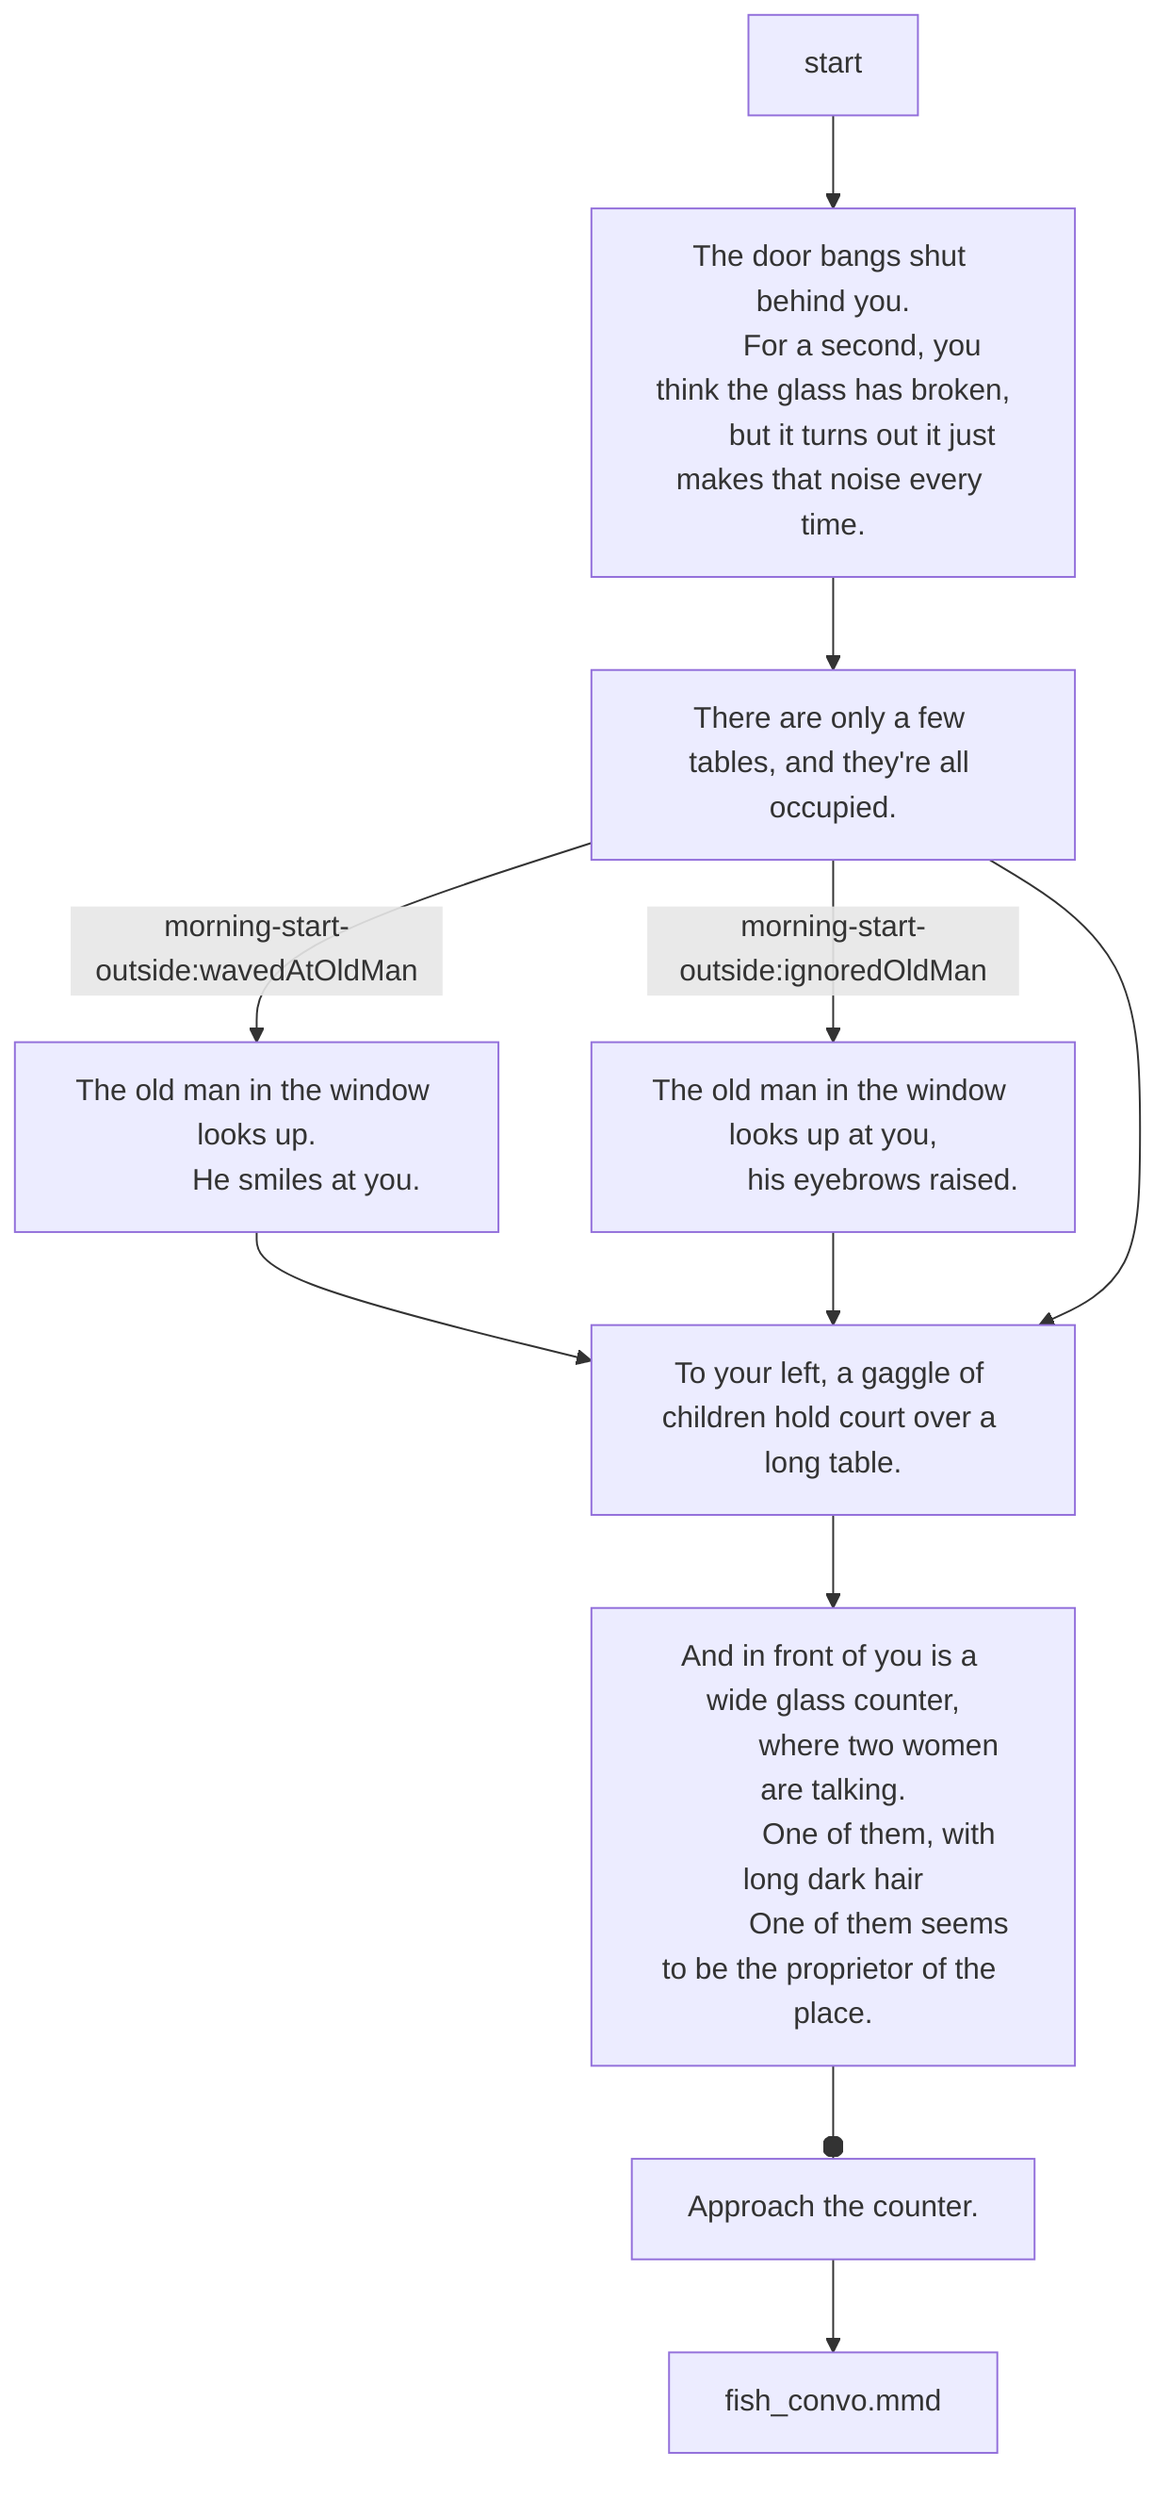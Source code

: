 flowchart TD

    %% i[*You walk up to the counter, which is a wide glass case. Aside from an enamel bowl of tomatoes and a few loose tortillas, it's mostly empty.*]
    %% --> ii[*The woman behind the counter looks you up and down. She's old and her hair is all over the place. Like a hedgehog.*]
    %% --> iii[What can I get for you? *she asks.*]
    %% --> iv[*You don't see a menu anywhere.*]

    %% iv --o c1[What do you have?]
    %% --> c1-i[Oh!] --> c1-ii[*The woman looks behind her. There's a folding screen leaned up against the wall. She pulls it out next to the counter and unfolds it, revealing a thorough list of things that go in sandwiches.*] --> c1-c1[Read the list.] & c1-c2[Ask for ''the first thing'' on the list.]

    %% c1-c1 --> c1-c1-i[You try, but it's all jibberish to you. Oh yeah. You can't read.] --> c1-c1-ii[How could you forget?]

    %% iv --o c2[One cheese sandwhich, please.]
    
    %% iv --o c3[Coffee and a cigraette.]
    
    %% iv --o c4[*Tell her to surprise you.*]
    
    %% iv --o c5[Ask her what her name is.]




    start --> a[The door bangs shut behind you.
        For a second, you think the glass has broken,
        but it turns out it just makes that noise every time.]
        --> b[There are only a few tables, and they're all occupied.]
        
        b -->|morning-start-outside:wavedAtOldMan| ba[
            The old man in the window looks up.
            He smiles at you.
        ] --> c

        b -->|morning-start-outside:ignoredOldMan| bb[
            The old man in the window looks up at you,
            his eyebrows raised.
        ] --> c

        b --> c

        c[To your left, a gaggle of children hold court over a long table.]
        --> d[
            And in front of you is a wide glass counter,
            where two women are talking.
            One of them, with long dark hair
            One of them seems to be the proprietor of the place.
        ]
        --o e[Approach the counter.] --> fish_convo.mmd


        %% and he slapped the fish, one after the other. And they flopped around, of course. they're chatting and you have to interrupt them or wait?

        %% once you've ordered, you have to choose where to sit.
        %% and I have to make it really easy to go take your food outside and be alone.
        %% but difficult/rewarding to sit down with some rando